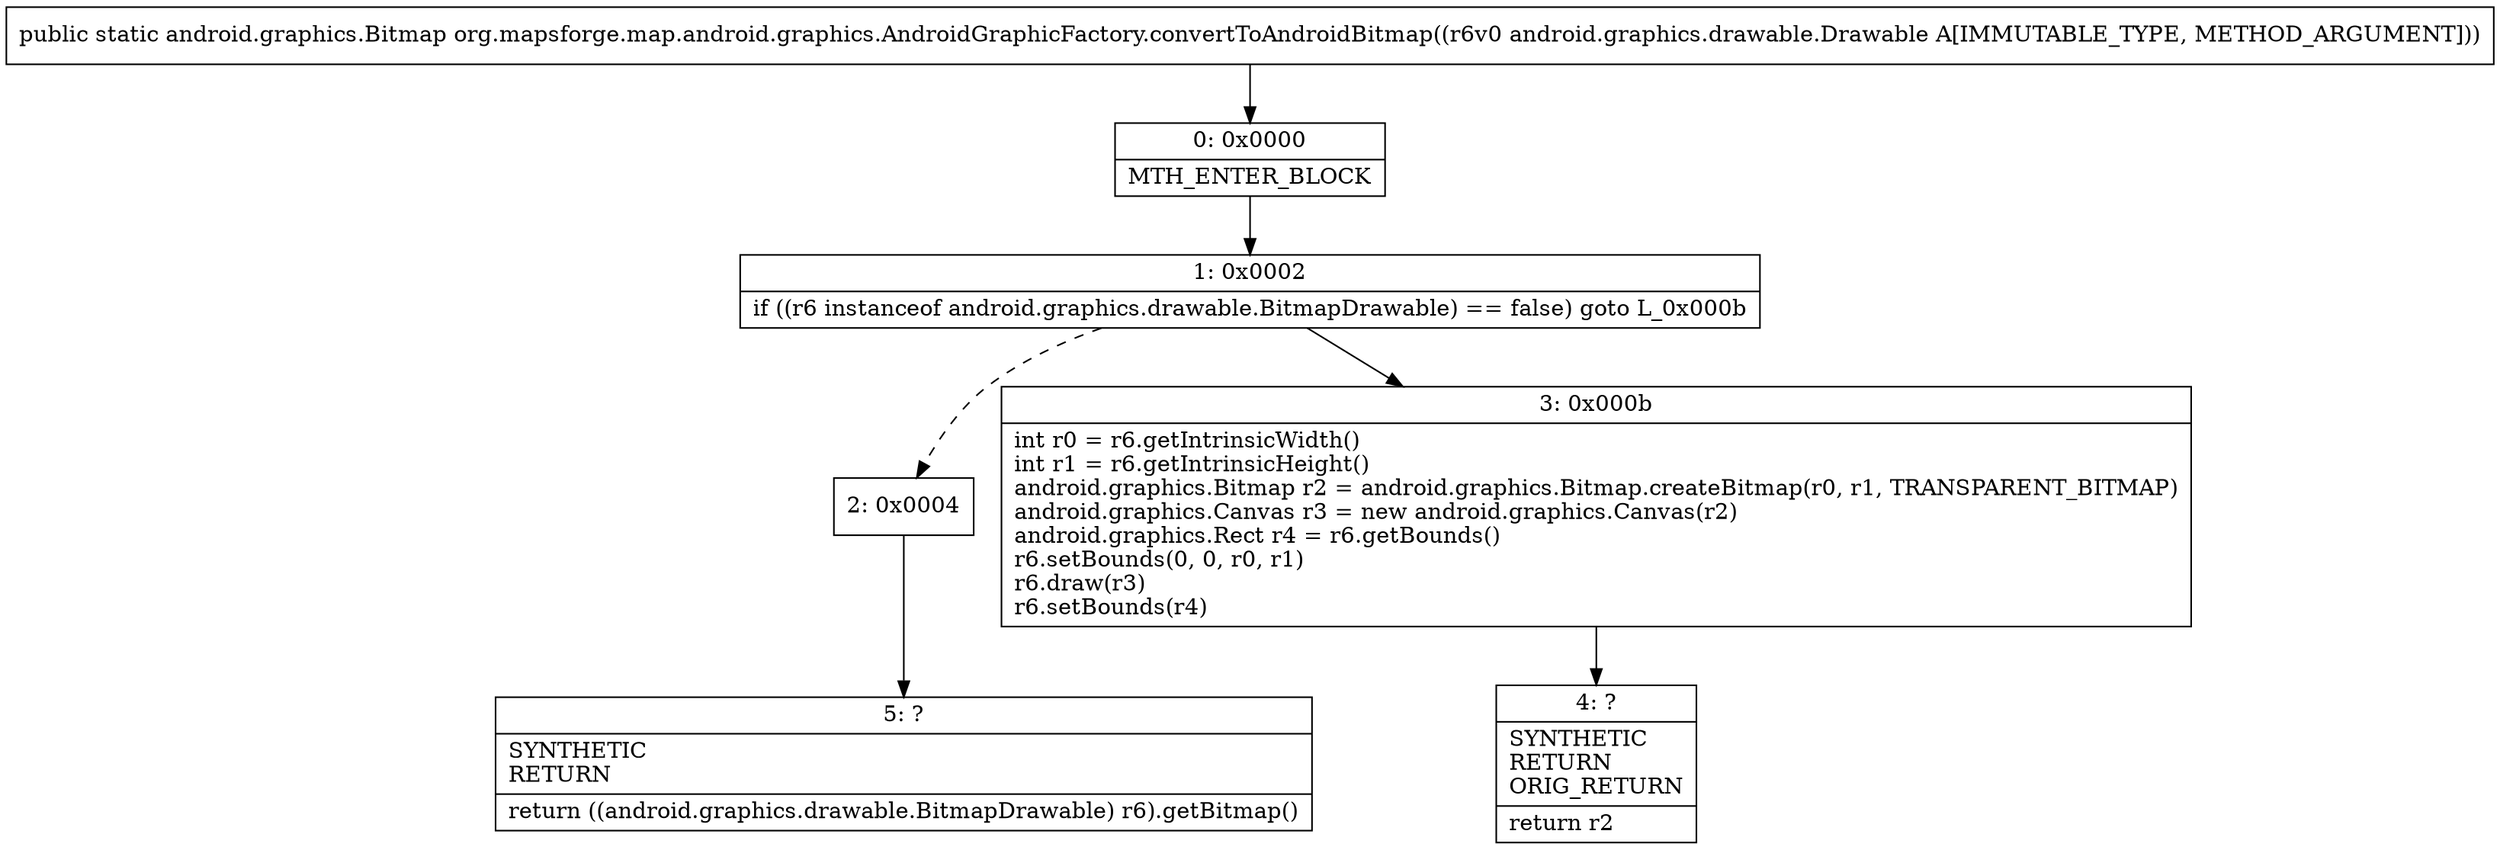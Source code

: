 digraph "CFG fororg.mapsforge.map.android.graphics.AndroidGraphicFactory.convertToAndroidBitmap(Landroid\/graphics\/drawable\/Drawable;)Landroid\/graphics\/Bitmap;" {
Node_0 [shape=record,label="{0\:\ 0x0000|MTH_ENTER_BLOCK\l}"];
Node_1 [shape=record,label="{1\:\ 0x0002|if ((r6 instanceof android.graphics.drawable.BitmapDrawable) == false) goto L_0x000b\l}"];
Node_2 [shape=record,label="{2\:\ 0x0004}"];
Node_3 [shape=record,label="{3\:\ 0x000b|int r0 = r6.getIntrinsicWidth()\lint r1 = r6.getIntrinsicHeight()\landroid.graphics.Bitmap r2 = android.graphics.Bitmap.createBitmap(r0, r1, TRANSPARENT_BITMAP)\landroid.graphics.Canvas r3 = new android.graphics.Canvas(r2)\landroid.graphics.Rect r4 = r6.getBounds()\lr6.setBounds(0, 0, r0, r1)\lr6.draw(r3)\lr6.setBounds(r4)\l}"];
Node_4 [shape=record,label="{4\:\ ?|SYNTHETIC\lRETURN\lORIG_RETURN\l|return r2\l}"];
Node_5 [shape=record,label="{5\:\ ?|SYNTHETIC\lRETURN\l|return ((android.graphics.drawable.BitmapDrawable) r6).getBitmap()\l}"];
MethodNode[shape=record,label="{public static android.graphics.Bitmap org.mapsforge.map.android.graphics.AndroidGraphicFactory.convertToAndroidBitmap((r6v0 android.graphics.drawable.Drawable A[IMMUTABLE_TYPE, METHOD_ARGUMENT])) }"];
MethodNode -> Node_0;
Node_0 -> Node_1;
Node_1 -> Node_2[style=dashed];
Node_1 -> Node_3;
Node_2 -> Node_5;
Node_3 -> Node_4;
}

